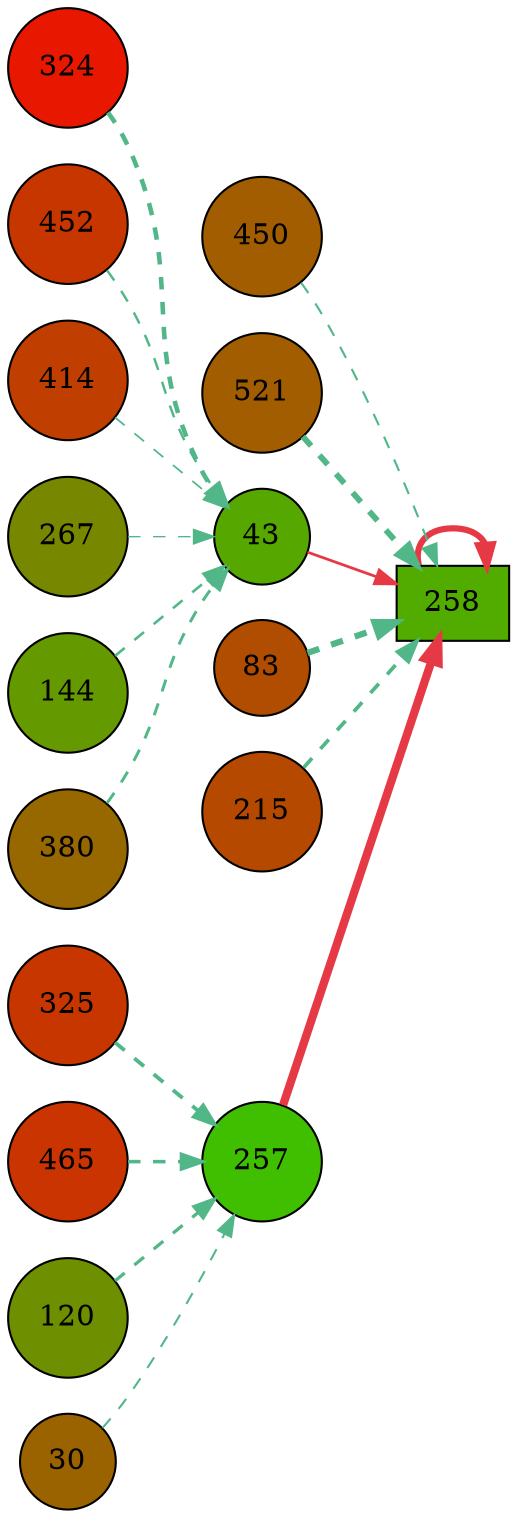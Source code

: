 digraph G{
rankdir=LR;
257 [style=filled, shape=circle, fillcolor="#40be00", label="257"];
258 [style=filled, shape=box, fillcolor="#52ac00", label="258"];
450 [style=filled, shape=circle, fillcolor="#a15d00", label="450"];
324 [style=filled, shape=circle, fillcolor="#e71700", label="324"];
325 [style=filled, shape=circle, fillcolor="#c83600", label="325"];
452 [style=filled, shape=circle, fillcolor="#c83600", label="452"];
414 [style=filled, shape=circle, fillcolor="#c03e00", label="414"];
521 [style=filled, shape=circle, fillcolor="#a15d00", label="521"];
43 [style=filled, shape=circle, fillcolor="#56a800", label="43"];
267 [style=filled, shape=circle, fillcolor="#778700", label="267"];
144 [style=filled, shape=circle, fillcolor="#659900", label="144"];
465 [style=filled, shape=circle, fillcolor="#ca3400", label="465"];
83 [style=filled, shape=circle, fillcolor="#b14d00", label="83"];
215 [style=filled, shape=circle, fillcolor="#b54900", label="215"];
120 [style=filled, shape=circle, fillcolor="#6e9000", label="120"];
380 [style=filled, shape=circle, fillcolor="#976700", label="380"];
30 [style=filled, shape=circle, fillcolor="#9b6300", label="30"];
257 -> 258 [color="#e63946",penwidth=4.00];
258 -> 258 [color="#e63946",penwidth=2.99];
43 -> 258 [color="#e63946",penwidth=1.33];
325 -> 257 [color="#52b788",style=dashed,penwidth=1.86];
465 -> 257 [color="#52b788",style=dashed,penwidth=1.70];
120 -> 257 [color="#52b788",style=dashed,penwidth=1.58];
30 -> 257 [color="#52b788",style=dashed,penwidth=1.00];
83 -> 258 [color="#52b788",style=dashed,penwidth=3.00];
521 -> 258 [color="#52b788",style=dashed,penwidth=2.85];
215 -> 258 [color="#52b788",style=dashed,penwidth=1.80];
450 -> 258 [color="#52b788",style=dashed,penwidth=1.02];
324 -> 43 [color="#52b788",style=dashed,penwidth=2.20];
380 -> 43 [color="#52b788",style=dashed,penwidth=1.42];
144 -> 43 [color="#52b788",style=dashed,penwidth=1.25];
452 -> 43 [color="#52b788",style=dashed,penwidth=1.18];
414 -> 43 [color="#52b788",style=dashed,penwidth=0.85];
267 -> 43 [color="#52b788",style=dashed,penwidth=0.66];
}